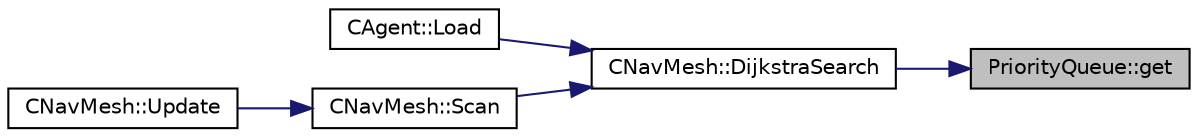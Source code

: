digraph "PriorityQueue::get"
{
 // LATEX_PDF_SIZE
  edge [fontname="Helvetica",fontsize="10",labelfontname="Helvetica",labelfontsize="10"];
  node [fontname="Helvetica",fontsize="10",shape=record];
  rankdir="RL";
  Node7 [label="PriorityQueue::get",height=0.2,width=0.4,color="black", fillcolor="grey75", style="filled", fontcolor="black",tooltip=" "];
  Node7 -> Node8 [dir="back",color="midnightblue",fontsize="10",style="solid",fontname="Helvetica"];
  Node8 [label="CNavMesh::DijkstraSearch",height=0.2,width=0.4,color="black", fillcolor="white", style="filled",URL="$class_c_nav_mesh.html#a5bde3111b8138c7900b3a8d992acec5f",tooltip="Runs a Dijkstra Search, note: we dont need to pass the graph."];
  Node8 -> Node9 [dir="back",color="midnightblue",fontsize="10",style="solid",fontname="Helvetica"];
  Node9 [label="CAgent::Load",height=0.2,width=0.4,color="black", fillcolor="white", style="filled",URL="$class_c_agent.html#a744b88d9b408c11bb3406acb6717ddb0",tooltip="loads the component from saved state"];
  Node8 -> Node10 [dir="back",color="midnightblue",fontsize="10",style="solid",fontname="Helvetica"];
  Node10 [label="CNavMesh::Scan",height=0.2,width=0.4,color="black", fillcolor="white", style="filled",URL="$class_c_nav_mesh.html#a0ed54842a6deeb8a794d2b04589a4538",tooltip="runs a dijkstra scan from the first node to the node on the current index"];
  Node10 -> Node11 [dir="back",color="midnightblue",fontsize="10",style="solid",fontname="Helvetica"];
  Node11 [label="CNavMesh::Update",height=0.2,width=0.4,color="black", fillcolor="white", style="filled",URL="$class_c_nav_mesh.html#aede46934d651b383963f52edb090df0f",tooltip="Updates ongoing behaviour each frame."];
}
